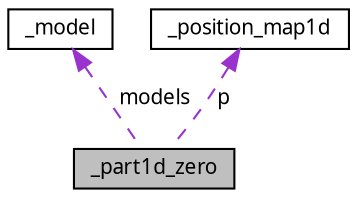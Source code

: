 digraph "_part1d_zero"
{
  edge [fontname="FreeSans.ttf",fontsize="10",labelfontname="FreeSans.ttf",labelfontsize="10"];
  node [fontname="FreeSans.ttf",fontsize="10",shape=record];
  Node1 [label="_part1d_zero",height=0.2,width=0.4,color="black", fillcolor="grey75", style="filled", fontcolor="black"];
  Node2 -> Node1 [dir="back",color="darkorchid3",fontsize="10",style="dashed",label=" models" ,fontname="FreeSans.ttf"];
  Node2 [label="_model",height=0.2,width=0.4,color="black", fillcolor="white", style="filled",URL="$struct__model.html"];
  Node3 -> Node1 [dir="back",color="darkorchid3",fontsize="10",style="dashed",label=" p" ,fontname="FreeSans.ttf"];
  Node3 [label="_position_map1d",height=0.2,width=0.4,color="black", fillcolor="white", style="filled",URL="$struct__position__map1d.html"];
}
